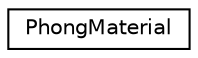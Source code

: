 digraph "Graphical Class Hierarchy"
{
 // LATEX_PDF_SIZE
  edge [fontname="Helvetica",fontsize="10",labelfontname="Helvetica",labelfontsize="10"];
  node [fontname="Helvetica",fontsize="10",shape=record];
  rankdir="LR";
  Node0 [label="PhongMaterial",height=0.2,width=0.4,color="black", fillcolor="white", style="filled",URL="$structPhongMaterial.html",tooltip=" "];
}
